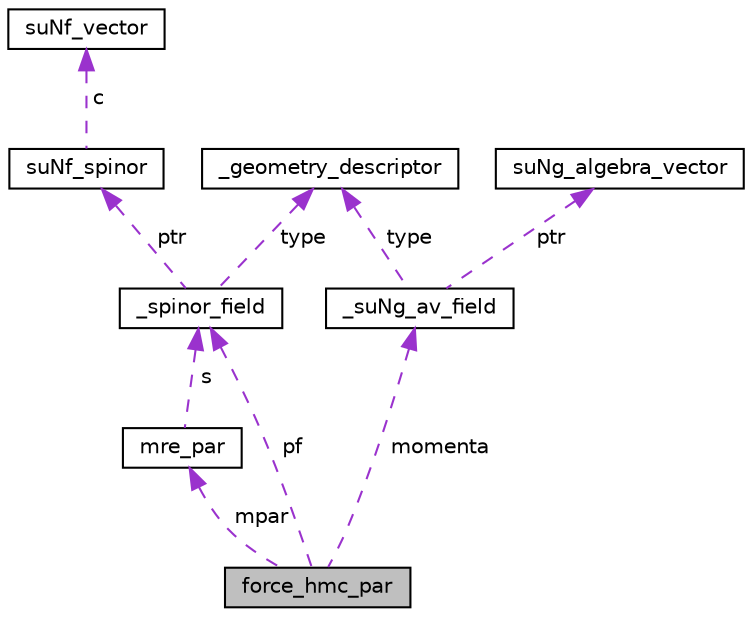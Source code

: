 digraph "force_hmc_par"
{
 // LATEX_PDF_SIZE
  edge [fontname="Helvetica",fontsize="10",labelfontname="Helvetica",labelfontsize="10"];
  node [fontname="Helvetica",fontsize="10",shape=record];
  Node1 [label="force_hmc_par",height=0.2,width=0.4,color="black", fillcolor="grey75", style="filled", fontcolor="black",tooltip=" "];
  Node2 -> Node1 [dir="back",color="darkorchid3",fontsize="10",style="dashed",label=" pf" ];
  Node2 [label="_spinor_field",height=0.2,width=0.4,color="black", fillcolor="white", style="filled",URL="$d3/d33/struct__spinor__field.html",tooltip=" "];
  Node3 -> Node2 [dir="back",color="darkorchid3",fontsize="10",style="dashed",label=" type" ];
  Node3 [label="_geometry_descriptor",height=0.2,width=0.4,color="black", fillcolor="white", style="filled",URL="$db/d43/struct__geometry__descriptor.html",tooltip=" "];
  Node4 -> Node2 [dir="back",color="darkorchid3",fontsize="10",style="dashed",label=" ptr" ];
  Node4 [label="suNf_spinor",height=0.2,width=0.4,color="black", fillcolor="white", style="filled",URL="$d8/dd1/structsuNf__spinor.html",tooltip=" "];
  Node5 -> Node4 [dir="back",color="darkorchid3",fontsize="10",style="dashed",label=" c" ];
  Node5 [label="suNf_vector",height=0.2,width=0.4,color="black", fillcolor="white", style="filled",URL="$de/d49/structsuNf__vector.html",tooltip=" "];
  Node6 -> Node1 [dir="back",color="darkorchid3",fontsize="10",style="dashed",label=" momenta" ];
  Node6 [label="_suNg_av_field",height=0.2,width=0.4,color="black", fillcolor="white", style="filled",URL="$d4/d75/struct__suNg__av__field.html",tooltip=" "];
  Node3 -> Node6 [dir="back",color="darkorchid3",fontsize="10",style="dashed",label=" type" ];
  Node7 -> Node6 [dir="back",color="darkorchid3",fontsize="10",style="dashed",label=" ptr" ];
  Node7 [label="suNg_algebra_vector",height=0.2,width=0.4,color="black", fillcolor="white", style="filled",URL="$d3/dcb/structsuNg__algebra__vector.html",tooltip=" "];
  Node8 -> Node1 [dir="back",color="darkorchid3",fontsize="10",style="dashed",label=" mpar" ];
  Node8 [label="mre_par",height=0.2,width=0.4,color="black", fillcolor="white", style="filled",URL="$df/d69/structmre__par.html",tooltip=" "];
  Node2 -> Node8 [dir="back",color="darkorchid3",fontsize="10",style="dashed",label=" s" ];
}
